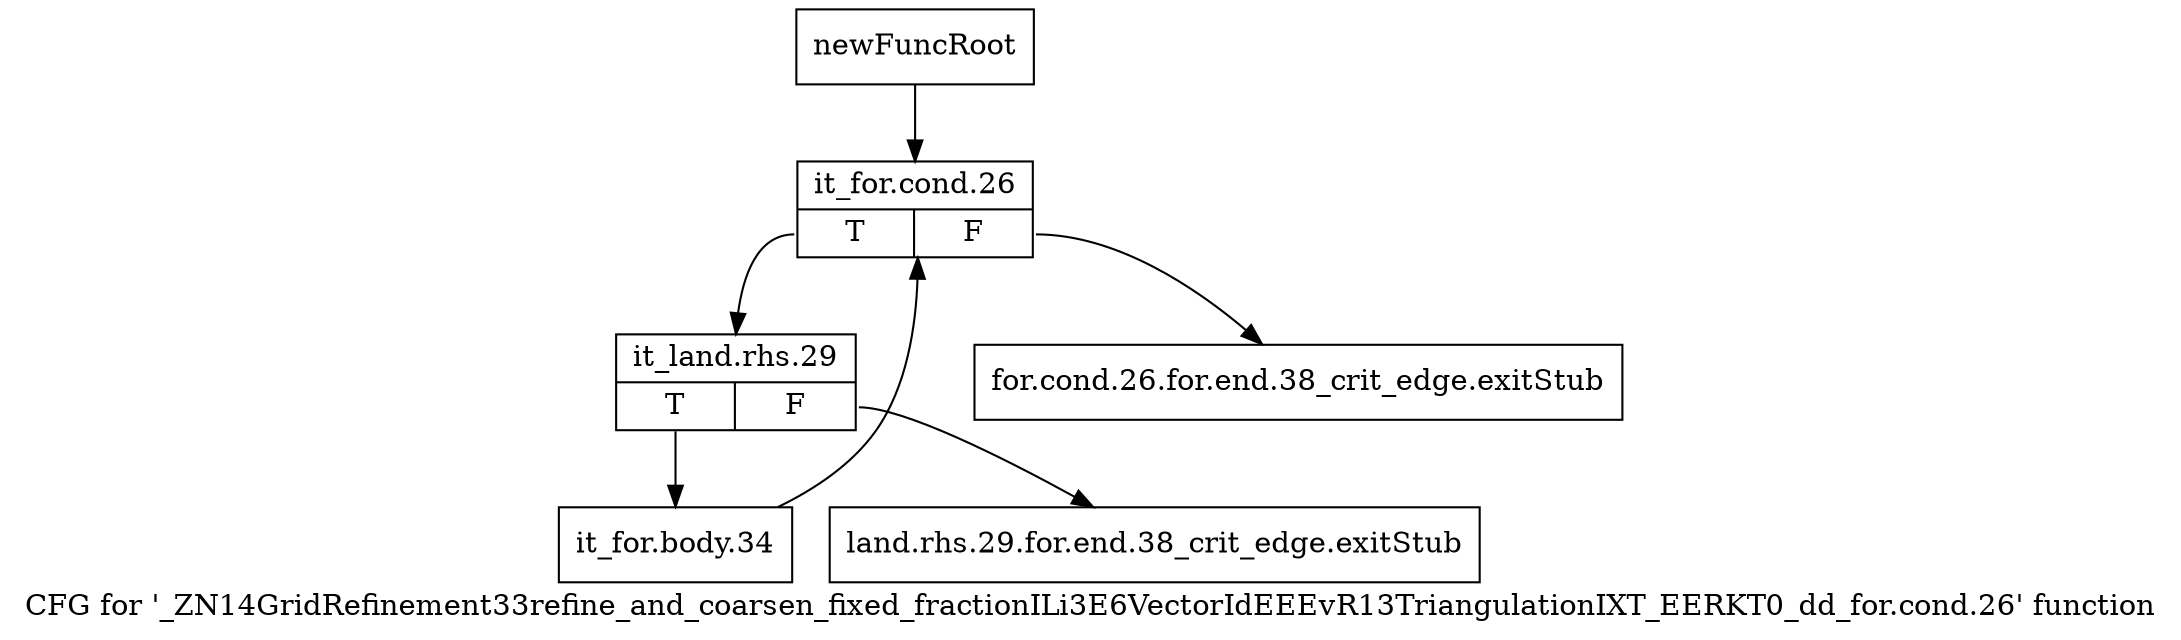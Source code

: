digraph "CFG for '_ZN14GridRefinement33refine_and_coarsen_fixed_fractionILi3E6VectorIdEEEvR13TriangulationIXT_EERKT0_dd_for.cond.26' function" {
	label="CFG for '_ZN14GridRefinement33refine_and_coarsen_fixed_fractionILi3E6VectorIdEEEvR13TriangulationIXT_EERKT0_dd_for.cond.26' function";

	Node0x93cb3a0 [shape=record,label="{newFuncRoot}"];
	Node0x93cb3a0 -> Node0x93cf390;
	Node0x93cf2f0 [shape=record,label="{for.cond.26.for.end.38_crit_edge.exitStub}"];
	Node0x93cf340 [shape=record,label="{land.rhs.29.for.end.38_crit_edge.exitStub}"];
	Node0x93cf390 [shape=record,label="{it_for.cond.26|{<s0>T|<s1>F}}"];
	Node0x93cf390:s0 -> Node0x93cf3e0;
	Node0x93cf390:s1 -> Node0x93cf2f0;
	Node0x93cf3e0 [shape=record,label="{it_land.rhs.29|{<s0>T|<s1>F}}"];
	Node0x93cf3e0:s0 -> Node0x93cf430;
	Node0x93cf3e0:s1 -> Node0x93cf340;
	Node0x93cf430 [shape=record,label="{it_for.body.34}"];
	Node0x93cf430 -> Node0x93cf390;
}
